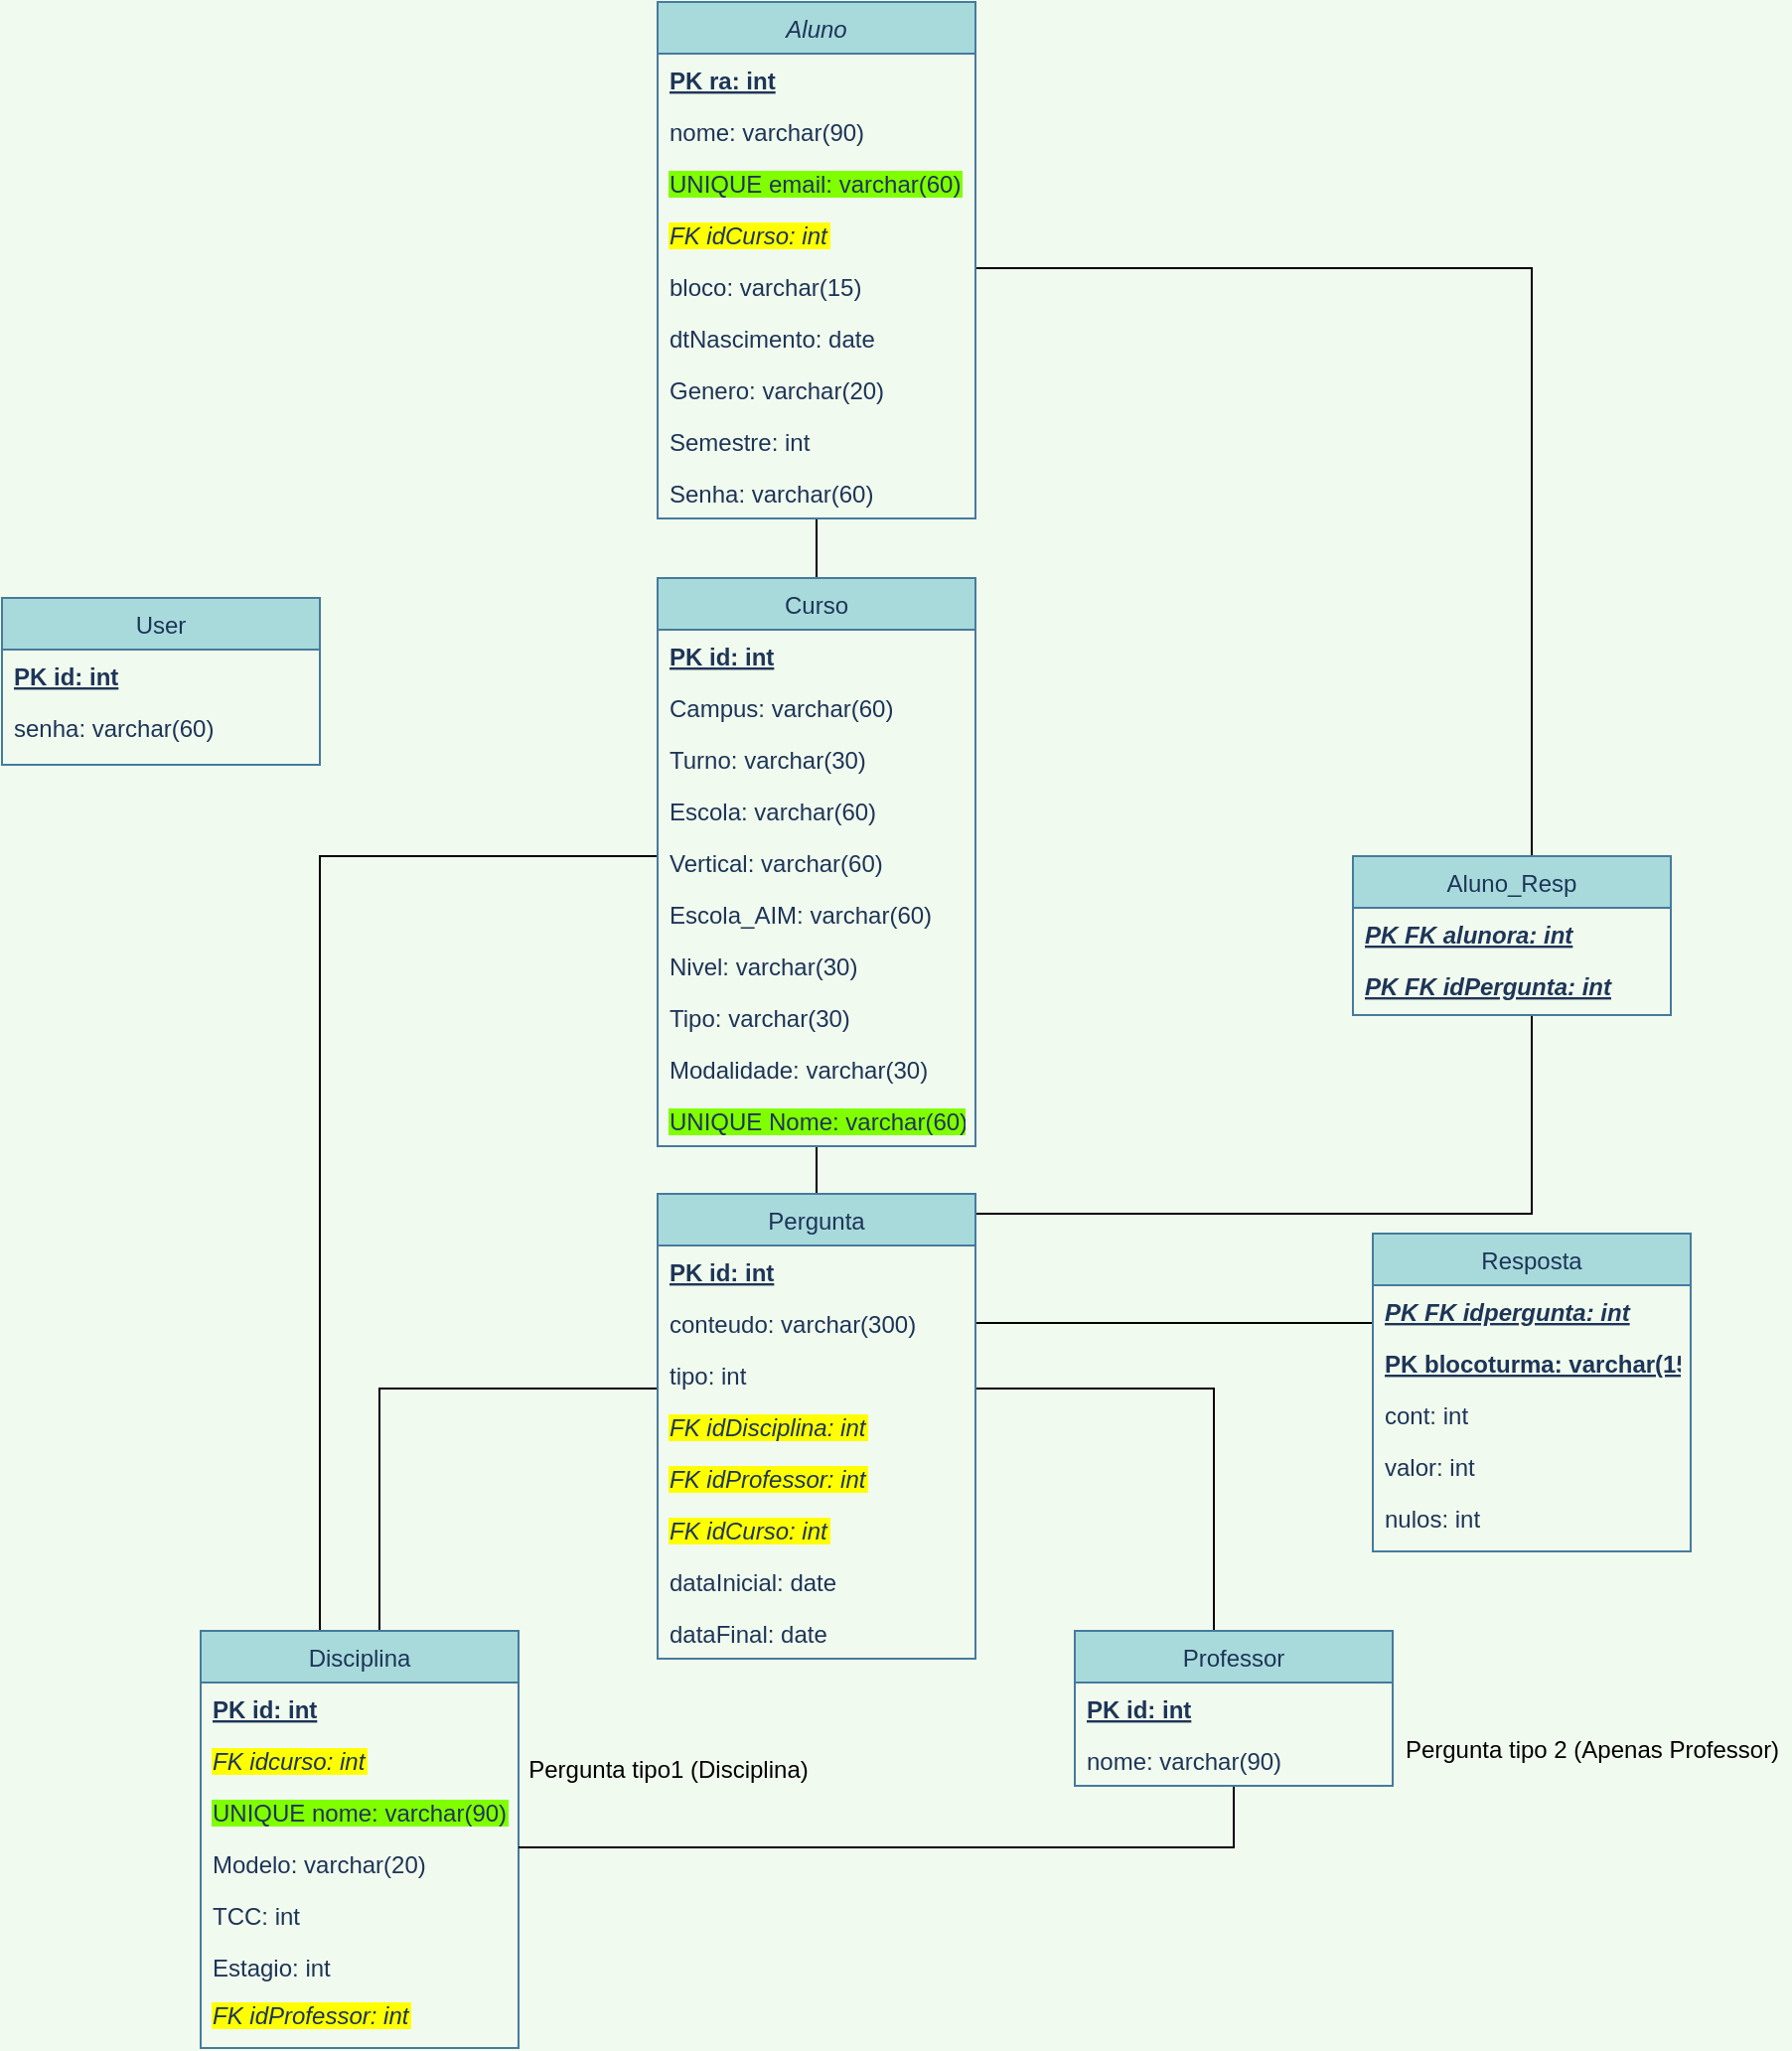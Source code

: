 <mxfile version="13.10.4" type="device"><diagram id="C5RBs43oDa-KdzZeNtuy" name="Page-1"><mxGraphModel dx="1865" dy="1725" grid="1" gridSize="10" guides="0" tooltips="1" connect="1" arrows="1" fold="1" page="1" pageScale="1" pageWidth="827" pageHeight="1169" background="#F1FAEE" math="0" shadow="0"><root><mxCell id="WIyWlLk6GJQsqaUBKTNV-0"/><mxCell id="WIyWlLk6GJQsqaUBKTNV-1" parent="WIyWlLk6GJQsqaUBKTNV-0"/><mxCell id="A9fQ-0MQuP0ulOr00Zv4-68" style="edgeStyle=orthogonalEdgeStyle;rounded=0;orthogonalLoop=1;jettySize=auto;html=1;endArrow=none;endFill=0;strokeColor=#000000;" parent="WIyWlLk6GJQsqaUBKTNV-1" source="zkfFHV4jXpPFQw0GAbJ--6" target="zkfFHV4jXpPFQw0GAbJ--0" edge="1"><mxGeometry relative="1" as="geometry"/></mxCell><mxCell id="A9fQ-0MQuP0ulOr00Zv4-51" style="edgeStyle=orthogonalEdgeStyle;rounded=0;orthogonalLoop=1;jettySize=auto;html=1;endArrow=none;endFill=0;" parent="WIyWlLk6GJQsqaUBKTNV-1" source="A9fQ-0MQuP0ulOr00Zv4-11" target="zkfFHV4jXpPFQw0GAbJ--6" edge="1"><mxGeometry relative="1" as="geometry"/></mxCell><mxCell id="A9fQ-0MQuP0ulOr00Zv4-52" style="edgeStyle=orthogonalEdgeStyle;rounded=0;orthogonalLoop=1;jettySize=auto;html=1;endArrow=none;endFill=0;" parent="WIyWlLk6GJQsqaUBKTNV-1" source="zkfFHV4jXpPFQw0GAbJ--13" target="A9fQ-0MQuP0ulOr00Zv4-11" edge="1"><mxGeometry relative="1" as="geometry"><Array as="points"><mxPoint x="130" y="398"/></Array></mxGeometry></mxCell><mxCell id="A9fQ-0MQuP0ulOr00Zv4-63" style="edgeStyle=orthogonalEdgeStyle;rounded=0;orthogonalLoop=1;jettySize=auto;html=1;endArrow=none;endFill=0;" parent="WIyWlLk6GJQsqaUBKTNV-1" source="zkfFHV4jXpPFQw0GAbJ--13" target="zkfFHV4jXpPFQw0GAbJ--6" edge="1"><mxGeometry relative="1" as="geometry"><Array as="points"><mxPoint x="100" y="130"/></Array></mxGeometry></mxCell><mxCell id="zkfFHV4jXpPFQw0GAbJ--13" value="Disciplina" style="swimlane;fontStyle=0;align=center;verticalAlign=top;childLayout=stackLayout;horizontal=1;startSize=26;horizontalStack=0;resizeParent=1;resizeLast=0;collapsible=1;marginBottom=0;rounded=0;shadow=0;strokeWidth=1;fillColor=#A8DADC;strokeColor=#457B9D;fontColor=#1D3557;" parent="WIyWlLk6GJQsqaUBKTNV-1" vertex="1"><mxGeometry x="40" y="520" width="160" height="210" as="geometry"><mxRectangle x="340" y="380" width="170" height="26" as="alternateBounds"/></mxGeometry></mxCell><mxCell id="zkfFHV4jXpPFQw0GAbJ--14" value="PK id: int" style="text;align=left;verticalAlign=top;spacingLeft=4;spacingRight=4;overflow=hidden;rotatable=0;points=[[0,0.5],[1,0.5]];portConstraint=eastwest;fontStyle=5;fontColor=#1D3557;" parent="zkfFHV4jXpPFQw0GAbJ--13" vertex="1"><mxGeometry y="26" width="160" height="26" as="geometry"/></mxCell><mxCell id="qgQVtLR5ymrbG51QLTiV-36" value="FK idcurso: int" style="text;align=left;verticalAlign=top;spacingLeft=4;spacingRight=4;overflow=hidden;rotatable=0;points=[[0,0.5],[1,0.5]];portConstraint=eastwest;fontStyle=2;fontColor=#1D3557;labelBackgroundColor=#FFFF00;" parent="zkfFHV4jXpPFQw0GAbJ--13" vertex="1"><mxGeometry y="52" width="160" height="26" as="geometry"/></mxCell><mxCell id="qgQVtLR5ymrbG51QLTiV-40" value="UNIQUE nome: varchar(90)" style="text;align=left;verticalAlign=top;spacingLeft=4;spacingRight=4;overflow=hidden;rotatable=0;points=[[0,0.5],[1,0.5]];portConstraint=eastwest;fontStyle=0;fontColor=#1D3557;labelBackgroundColor=#80FF00;" parent="zkfFHV4jXpPFQw0GAbJ--13" vertex="1"><mxGeometry y="78" width="160" height="26" as="geometry"/></mxCell><mxCell id="A9fQ-0MQuP0ulOr00Zv4-27" value="Modelo: varchar(20)" style="text;align=left;verticalAlign=top;spacingLeft=4;spacingRight=4;overflow=hidden;rotatable=0;points=[[0,0.5],[1,0.5]];portConstraint=eastwest;fontStyle=0;fontColor=#1D3557;" parent="zkfFHV4jXpPFQw0GAbJ--13" vertex="1"><mxGeometry y="104" width="160" height="26" as="geometry"/></mxCell><mxCell id="A9fQ-0MQuP0ulOr00Zv4-28" value="TCC: int" style="text;align=left;verticalAlign=top;spacingLeft=4;spacingRight=4;overflow=hidden;rotatable=0;points=[[0,0.5],[1,0.5]];portConstraint=eastwest;fontStyle=0;fontColor=#1D3557;" parent="zkfFHV4jXpPFQw0GAbJ--13" vertex="1"><mxGeometry y="130" width="160" height="26" as="geometry"/></mxCell><mxCell id="A9fQ-0MQuP0ulOr00Zv4-29" value="Estagio: int" style="text;align=left;verticalAlign=top;spacingLeft=4;spacingRight=4;overflow=hidden;rotatable=0;points=[[0,0.5],[1,0.5]];portConstraint=eastwest;fontStyle=0;fontColor=#1D3557;" parent="zkfFHV4jXpPFQw0GAbJ--13" vertex="1"><mxGeometry y="156" width="160" height="24" as="geometry"/></mxCell><mxCell id="A9fQ-0MQuP0ulOr00Zv4-31" value="FK idProfessor: int" style="text;align=left;verticalAlign=top;spacingLeft=4;spacingRight=4;overflow=hidden;rotatable=0;points=[[0,0.5],[1,0.5]];portConstraint=eastwest;fontStyle=2;fontColor=#1D3557;labelBackgroundColor=#FFFF00;" parent="zkfFHV4jXpPFQw0GAbJ--13" vertex="1"><mxGeometry y="180" width="160" height="24" as="geometry"/></mxCell><mxCell id="A9fQ-0MQuP0ulOr00Zv4-53" value="Pergunta tipo1 (Disciplina)" style="text;html=1;align=center;verticalAlign=middle;resizable=0;points=[];autosize=1;" parent="WIyWlLk6GJQsqaUBKTNV-1" vertex="1"><mxGeometry x="200" y="580" width="150" height="20" as="geometry"/></mxCell><mxCell id="A9fQ-0MQuP0ulOr00Zv4-54" style="edgeStyle=orthogonalEdgeStyle;rounded=0;orthogonalLoop=1;jettySize=auto;html=1;endArrow=none;endFill=0;" parent="WIyWlLk6GJQsqaUBKTNV-1" source="A9fQ-0MQuP0ulOr00Zv4-3" target="A9fQ-0MQuP0ulOr00Zv4-11" edge="1"><mxGeometry relative="1" as="geometry"><Array as="points"><mxPoint x="550" y="398"/></Array></mxGeometry></mxCell><mxCell id="A9fQ-0MQuP0ulOr00Zv4-56" style="edgeStyle=orthogonalEdgeStyle;rounded=0;orthogonalLoop=1;jettySize=auto;html=1;endArrow=none;endFill=0;" parent="WIyWlLk6GJQsqaUBKTNV-1" source="A9fQ-0MQuP0ulOr00Zv4-3" target="zkfFHV4jXpPFQw0GAbJ--13" edge="1"><mxGeometry relative="1" as="geometry"><Array as="points"><mxPoint x="270" y="629"/><mxPoint x="270" y="629"/></Array></mxGeometry></mxCell><mxCell id="A9fQ-0MQuP0ulOr00Zv4-55" value="Pergunta tipo 2 (Apenas Professor)" style="text;html=1;align=center;verticalAlign=middle;resizable=0;points=[];autosize=1;" parent="WIyWlLk6GJQsqaUBKTNV-1" vertex="1"><mxGeometry x="640" y="570" width="200" height="20" as="geometry"/></mxCell><mxCell id="A9fQ-0MQuP0ulOr00Zv4-3" value="Professor" style="swimlane;fontStyle=0;align=center;verticalAlign=top;childLayout=stackLayout;horizontal=1;startSize=26;horizontalStack=0;resizeParent=1;resizeLast=0;collapsible=1;marginBottom=0;rounded=0;shadow=0;strokeWidth=1;fillColor=#A8DADC;strokeColor=#457B9D;fontColor=#1D3557;" parent="WIyWlLk6GJQsqaUBKTNV-1" vertex="1"><mxGeometry x="480" y="520" width="160" height="78" as="geometry"><mxRectangle x="130" y="380" width="160" height="26" as="alternateBounds"/></mxGeometry></mxCell><mxCell id="A9fQ-0MQuP0ulOr00Zv4-4" value="PK id: int" style="text;align=left;verticalAlign=top;spacingLeft=4;spacingRight=4;overflow=hidden;rotatable=0;points=[[0,0.5],[1,0.5]];portConstraint=eastwest;fontStyle=5;fontColor=#1D3557;" parent="A9fQ-0MQuP0ulOr00Zv4-3" vertex="1"><mxGeometry y="26" width="160" height="26" as="geometry"/></mxCell><mxCell id="A9fQ-0MQuP0ulOr00Zv4-5" value="nome: varchar(90)" style="text;align=left;verticalAlign=top;spacingLeft=4;spacingRight=4;overflow=hidden;rotatable=0;points=[[0,0.5],[1,0.5]];portConstraint=eastwest;fontStyle=0;fontColor=#1D3557;" parent="A9fQ-0MQuP0ulOr00Zv4-3" vertex="1"><mxGeometry y="52" width="160" height="26" as="geometry"/></mxCell><mxCell id="A9fQ-0MQuP0ulOr00Zv4-57" style="edgeStyle=orthogonalEdgeStyle;rounded=0;orthogonalLoop=1;jettySize=auto;html=1;endArrow=none;endFill=0;" parent="WIyWlLk6GJQsqaUBKTNV-1" source="A9fQ-0MQuP0ulOr00Zv4-14" target="qgQVtLR5ymrbG51QLTiV-20" edge="1"><mxGeometry relative="1" as="geometry"><Array as="points"><mxPoint x="580" y="365"/><mxPoint x="580" y="365"/></Array></mxGeometry></mxCell><mxCell id="A9fQ-0MQuP0ulOr00Zv4-67" style="edgeStyle=orthogonalEdgeStyle;rounded=0;orthogonalLoop=1;jettySize=auto;html=1;endArrow=none;endFill=0;" parent="WIyWlLk6GJQsqaUBKTNV-1" source="qgQVtLR5ymrbG51QLTiV-28" target="zkfFHV4jXpPFQw0GAbJ--0" edge="1"><mxGeometry relative="1" as="geometry"><Array as="points"><mxPoint x="710" y="-166"/></Array></mxGeometry></mxCell><mxCell id="A9fQ-0MQuP0ulOr00Zv4-69" style="edgeStyle=orthogonalEdgeStyle;rounded=0;orthogonalLoop=1;jettySize=auto;html=1;endArrow=none;endFill=0;strokeColor=#000000;" parent="WIyWlLk6GJQsqaUBKTNV-1" source="A9fQ-0MQuP0ulOr00Zv4-11" target="qgQVtLR5ymrbG51QLTiV-28" edge="1"><mxGeometry relative="1" as="geometry"><Array as="points"><mxPoint x="710" y="310"/></Array></mxGeometry></mxCell><mxCell id="A9fQ-0MQuP0ulOr00Zv4-11" value="Pergunta" style="swimlane;fontStyle=0;align=center;verticalAlign=top;childLayout=stackLayout;horizontal=1;startSize=26;horizontalStack=0;resizeParent=1;resizeLast=0;collapsible=1;marginBottom=0;rounded=0;shadow=0;strokeWidth=1;fillColor=#A8DADC;strokeColor=#457B9D;fontColor=#1D3557;" parent="WIyWlLk6GJQsqaUBKTNV-1" vertex="1"><mxGeometry x="270" y="300" width="160" height="234" as="geometry"><mxRectangle x="550" y="140" width="160" height="26" as="alternateBounds"/></mxGeometry></mxCell><mxCell id="A9fQ-0MQuP0ulOr00Zv4-12" value="PK id: int" style="text;align=left;verticalAlign=top;spacingLeft=4;spacingRight=4;overflow=hidden;rotatable=0;points=[[0,0.5],[1,0.5]];portConstraint=eastwest;fontStyle=5;fontColor=#1D3557;" parent="A9fQ-0MQuP0ulOr00Zv4-11" vertex="1"><mxGeometry y="26" width="160" height="26" as="geometry"/></mxCell><mxCell id="A9fQ-0MQuP0ulOr00Zv4-14" value="conteudo: varchar(300)" style="text;align=left;verticalAlign=top;spacingLeft=4;spacingRight=4;overflow=hidden;rotatable=0;points=[[0,0.5],[1,0.5]];portConstraint=eastwest;fontStyle=0;fontColor=#1D3557;" parent="A9fQ-0MQuP0ulOr00Zv4-11" vertex="1"><mxGeometry y="52" width="160" height="26" as="geometry"/></mxCell><mxCell id="A9fQ-0MQuP0ulOr00Zv4-23" value="tipo: int" style="text;align=left;verticalAlign=top;spacingLeft=4;spacingRight=4;overflow=hidden;rotatable=0;points=[[0,0.5],[1,0.5]];portConstraint=eastwest;fontStyle=0;fontColor=#1D3557;" parent="A9fQ-0MQuP0ulOr00Zv4-11" vertex="1"><mxGeometry y="78" width="160" height="26" as="geometry"/></mxCell><mxCell id="A9fQ-0MQuP0ulOr00Zv4-24" value="FK idDisciplina: int" style="text;align=left;verticalAlign=top;spacingLeft=4;spacingRight=4;overflow=hidden;rotatable=0;points=[[0,0.5],[1,0.5]];portConstraint=eastwest;fontStyle=2;fontColor=#1D3557;labelBackgroundColor=#FFFF00;" parent="A9fQ-0MQuP0ulOr00Zv4-11" vertex="1"><mxGeometry y="104" width="160" height="26" as="geometry"/></mxCell><mxCell id="A9fQ-0MQuP0ulOr00Zv4-25" value="FK idProfessor: int" style="text;align=left;verticalAlign=top;spacingLeft=4;spacingRight=4;overflow=hidden;rotatable=0;points=[[0,0.5],[1,0.5]];portConstraint=eastwest;fontStyle=2;fontColor=#1D3557;labelBackgroundColor=#FFFF00;" parent="A9fQ-0MQuP0ulOr00Zv4-11" vertex="1"><mxGeometry y="130" width="160" height="26" as="geometry"/></mxCell><mxCell id="A9fQ-0MQuP0ulOr00Zv4-62" value="FK idCurso: int" style="text;align=left;verticalAlign=top;spacingLeft=4;spacingRight=4;overflow=hidden;rotatable=0;points=[[0,0.5],[1,0.5]];portConstraint=eastwest;fontStyle=2;fontColor=#1D3557;labelBackgroundColor=#FFFF00;" parent="A9fQ-0MQuP0ulOr00Zv4-11" vertex="1"><mxGeometry y="156" width="160" height="26" as="geometry"/></mxCell><mxCell id="eNwRvV-ETWDzRGEzy4TB-0" value="dataInicial: date" style="text;align=left;verticalAlign=top;spacingLeft=4;spacingRight=4;overflow=hidden;rotatable=0;points=[[0,0.5],[1,0.5]];portConstraint=eastwest;fontStyle=0;fontColor=#1D3557;" parent="A9fQ-0MQuP0ulOr00Zv4-11" vertex="1"><mxGeometry y="182" width="160" height="26" as="geometry"/></mxCell><mxCell id="L1ZZv83-XxcYV0Loctwv-1" value="dataFinal: date" style="text;align=left;verticalAlign=top;spacingLeft=4;spacingRight=4;overflow=hidden;rotatable=0;points=[[0,0.5],[1,0.5]];portConstraint=eastwest;fontStyle=0;fontColor=#1D3557;" parent="A9fQ-0MQuP0ulOr00Zv4-11" vertex="1"><mxGeometry y="208" width="160" height="26" as="geometry"/></mxCell><mxCell id="zkfFHV4jXpPFQw0GAbJ--0" value="Aluno" style="swimlane;fontStyle=2;align=center;verticalAlign=top;childLayout=stackLayout;horizontal=1;startSize=26;horizontalStack=0;resizeParent=1;resizeLast=0;collapsible=1;marginBottom=0;rounded=0;shadow=0;strokeWidth=1;fillColor=#A8DADC;strokeColor=#457B9D;fontColor=#1D3557;" parent="WIyWlLk6GJQsqaUBKTNV-1" vertex="1"><mxGeometry x="270" y="-300" width="160" height="260" as="geometry"><mxRectangle x="230" y="140" width="160" height="26" as="alternateBounds"/></mxGeometry></mxCell><mxCell id="zkfFHV4jXpPFQw0GAbJ--1" value="PK ra: int" style="text;align=left;verticalAlign=top;spacingLeft=4;spacingRight=4;overflow=hidden;rotatable=0;points=[[0,0.5],[1,0.5]];portConstraint=eastwest;fontStyle=5;fontColor=#1D3557;" parent="zkfFHV4jXpPFQw0GAbJ--0" vertex="1"><mxGeometry y="26" width="160" height="26" as="geometry"/></mxCell><mxCell id="zkfFHV4jXpPFQw0GAbJ--2" value="nome: varchar(90)" style="text;align=left;verticalAlign=top;spacingLeft=4;spacingRight=4;overflow=hidden;rotatable=0;points=[[0,0.5],[1,0.5]];portConstraint=eastwest;rounded=0;shadow=0;html=0;fontColor=#1D3557;" parent="zkfFHV4jXpPFQw0GAbJ--0" vertex="1"><mxGeometry y="52" width="160" height="26" as="geometry"/></mxCell><mxCell id="zkfFHV4jXpPFQw0GAbJ--3" value="UNIQUE email: varchar(60)" style="text;align=left;verticalAlign=top;spacingLeft=4;spacingRight=4;overflow=hidden;rotatable=0;points=[[0,0.5],[1,0.5]];portConstraint=eastwest;rounded=0;shadow=0;html=0;fontColor=#1D3557;labelBackgroundColor=#80FF00;" parent="zkfFHV4jXpPFQw0GAbJ--0" vertex="1"><mxGeometry y="78" width="160" height="26" as="geometry"/></mxCell><mxCell id="qgQVtLR5ymrbG51QLTiV-0" value="FK idCurso: int" style="text;align=left;verticalAlign=top;spacingLeft=4;spacingRight=4;overflow=hidden;rotatable=0;points=[[0,0.5],[1,0.5]];portConstraint=eastwest;rounded=0;shadow=0;html=0;fontColor=#1D3557;fontStyle=2;labelBackgroundColor=#FFFF00;" parent="zkfFHV4jXpPFQw0GAbJ--0" vertex="1"><mxGeometry y="104" width="160" height="26" as="geometry"/></mxCell><mxCell id="qgQVtLR5ymrbG51QLTiV-1" value="bloco: varchar(15)" style="text;align=left;verticalAlign=top;spacingLeft=4;spacingRight=4;overflow=hidden;rotatable=0;points=[[0,0.5],[1,0.5]];portConstraint=eastwest;rounded=0;shadow=0;html=0;fontStyle=0;fontColor=#1D3557;" parent="zkfFHV4jXpPFQw0GAbJ--0" vertex="1"><mxGeometry y="130" width="160" height="26" as="geometry"/></mxCell><mxCell id="A9fQ-0MQuP0ulOr00Zv4-38" value="dtNascimento: date" style="text;align=left;verticalAlign=top;spacingLeft=4;spacingRight=4;overflow=hidden;rotatable=0;points=[[0,0.5],[1,0.5]];portConstraint=eastwest;rounded=0;shadow=0;html=0;fontStyle=0;fontColor=#1D3557;" parent="zkfFHV4jXpPFQw0GAbJ--0" vertex="1"><mxGeometry y="156" width="160" height="26" as="geometry"/></mxCell><mxCell id="A9fQ-0MQuP0ulOr00Zv4-39" value="Genero: varchar(20)" style="text;align=left;verticalAlign=top;spacingLeft=4;spacingRight=4;overflow=hidden;rotatable=0;points=[[0,0.5],[1,0.5]];portConstraint=eastwest;rounded=0;shadow=0;html=0;fontStyle=0;fontColor=#1D3557;" parent="zkfFHV4jXpPFQw0GAbJ--0" vertex="1"><mxGeometry y="182" width="160" height="26" as="geometry"/></mxCell><mxCell id="ZvzuAgYi0sTSDlKAAjw8-0" value="Semestre: int" style="text;align=left;verticalAlign=top;spacingLeft=4;spacingRight=4;overflow=hidden;rotatable=0;points=[[0,0.5],[1,0.5]];portConstraint=eastwest;rounded=0;shadow=0;html=0;fontStyle=0;fontColor=#1D3557;" parent="zkfFHV4jXpPFQw0GAbJ--0" vertex="1"><mxGeometry y="208" width="160" height="26" as="geometry"/></mxCell><mxCell id="L1ZZv83-XxcYV0Loctwv-0" value="Senha: varchar(60)" style="text;align=left;verticalAlign=top;spacingLeft=4;spacingRight=4;overflow=hidden;rotatable=0;points=[[0,0.5],[1,0.5]];portConstraint=eastwest;rounded=0;shadow=0;html=0;fontStyle=0;fontColor=#1D3557;" parent="zkfFHV4jXpPFQw0GAbJ--0" vertex="1"><mxGeometry y="234" width="160" height="26" as="geometry"/></mxCell><mxCell id="qgQVtLR5ymrbG51QLTiV-49" value="User" style="swimlane;fontStyle=0;align=center;verticalAlign=top;childLayout=stackLayout;horizontal=1;startSize=26;horizontalStack=0;resizeParent=1;resizeLast=0;collapsible=1;marginBottom=0;rounded=0;shadow=0;strokeWidth=1;fillColor=#A8DADC;strokeColor=#457B9D;fontColor=#1D3557;" parent="WIyWlLk6GJQsqaUBKTNV-1" vertex="1"><mxGeometry x="-60" width="160" height="84" as="geometry"><mxRectangle x="550" y="140" width="160" height="26" as="alternateBounds"/></mxGeometry></mxCell><mxCell id="qgQVtLR5ymrbG51QLTiV-50" value="PK id: int" style="text;align=left;verticalAlign=top;spacingLeft=4;spacingRight=4;overflow=hidden;rotatable=0;points=[[0,0.5],[1,0.5]];portConstraint=eastwest;fontStyle=5;fontColor=#1D3557;" parent="qgQVtLR5ymrbG51QLTiV-49" vertex="1"><mxGeometry y="26" width="160" height="26" as="geometry"/></mxCell><mxCell id="qgQVtLR5ymrbG51QLTiV-51" value="senha: varchar(60)" style="text;align=left;verticalAlign=top;spacingLeft=4;spacingRight=4;overflow=hidden;rotatable=0;points=[[0,0.5],[1,0.5]];portConstraint=eastwest;rounded=0;shadow=0;html=0;fontStyle=0;fontColor=#1D3557;" parent="qgQVtLR5ymrbG51QLTiV-49" vertex="1"><mxGeometry y="52" width="160" height="26" as="geometry"/></mxCell><mxCell id="qgQVtLR5ymrbG51QLTiV-20" value="Resposta" style="swimlane;fontStyle=0;align=center;verticalAlign=top;childLayout=stackLayout;horizontal=1;startSize=26;horizontalStack=0;resizeParent=1;resizeLast=0;collapsible=1;marginBottom=0;rounded=0;shadow=0;strokeWidth=1;fillColor=#A8DADC;strokeColor=#457B9D;fontColor=#1D3557;" parent="WIyWlLk6GJQsqaUBKTNV-1" vertex="1"><mxGeometry x="630" y="320" width="160" height="160" as="geometry"><mxRectangle x="550" y="140" width="160" height="26" as="alternateBounds"/></mxGeometry></mxCell><mxCell id="qgQVtLR5ymrbG51QLTiV-22" value="PK FK idpergunta: int" style="text;align=left;verticalAlign=top;spacingLeft=4;spacingRight=4;overflow=hidden;rotatable=0;points=[[0,0.5],[1,0.5]];portConstraint=eastwest;rounded=0;shadow=0;html=0;fontColor=#1D3557;fontStyle=7" parent="qgQVtLR5ymrbG51QLTiV-20" vertex="1"><mxGeometry y="26" width="160" height="26" as="geometry"/></mxCell><mxCell id="qgQVtLR5ymrbG51QLTiV-73" value="PK blocoturma: varchar(15)" style="text;align=left;verticalAlign=top;spacingLeft=4;spacingRight=4;overflow=hidden;rotatable=0;points=[[0,0.5],[1,0.5]];portConstraint=eastwest;rounded=0;shadow=0;html=0;fontColor=#1D3557;fontStyle=5" parent="qgQVtLR5ymrbG51QLTiV-20" vertex="1"><mxGeometry y="52" width="160" height="26" as="geometry"/></mxCell><mxCell id="qgQVtLR5ymrbG51QLTiV-75" value="cont: int" style="text;align=left;verticalAlign=top;spacingLeft=4;spacingRight=4;overflow=hidden;rotatable=0;points=[[0,0.5],[1,0.5]];portConstraint=eastwest;rounded=0;shadow=0;html=0;fontColor=#1D3557;" parent="qgQVtLR5ymrbG51QLTiV-20" vertex="1"><mxGeometry y="78" width="160" height="26" as="geometry"/></mxCell><mxCell id="qgQVtLR5ymrbG51QLTiV-77" value="valor: int" style="text;align=left;verticalAlign=top;spacingLeft=4;spacingRight=4;overflow=hidden;rotatable=0;points=[[0,0.5],[1,0.5]];portConstraint=eastwest;rounded=0;shadow=0;html=0;fontColor=#1D3557;" parent="qgQVtLR5ymrbG51QLTiV-20" vertex="1"><mxGeometry y="104" width="160" height="26" as="geometry"/></mxCell><mxCell id="2eAJAVkninH1H6bIaDsR-0" value="nulos: int" style="text;align=left;verticalAlign=top;spacingLeft=4;spacingRight=4;overflow=hidden;rotatable=0;points=[[0,0.5],[1,0.5]];portConstraint=eastwest;rounded=0;shadow=0;html=0;fontColor=#1D3557;" parent="qgQVtLR5ymrbG51QLTiV-20" vertex="1"><mxGeometry y="130" width="160" height="26" as="geometry"/></mxCell><mxCell id="zkfFHV4jXpPFQw0GAbJ--6" value="Curso" style="swimlane;fontStyle=0;align=center;verticalAlign=top;childLayout=stackLayout;horizontal=1;startSize=26;horizontalStack=0;resizeParent=1;resizeLast=0;collapsible=1;marginBottom=0;rounded=0;shadow=0;strokeWidth=1;fillColor=#A8DADC;strokeColor=#457B9D;fontColor=#1D3557;" parent="WIyWlLk6GJQsqaUBKTNV-1" vertex="1"><mxGeometry x="270" y="-10" width="160" height="286" as="geometry"><mxRectangle x="130" y="380" width="160" height="26" as="alternateBounds"/></mxGeometry></mxCell><mxCell id="zkfFHV4jXpPFQw0GAbJ--7" value="PK id: int" style="text;align=left;verticalAlign=top;spacingLeft=4;spacingRight=4;overflow=hidden;rotatable=0;points=[[0,0.5],[1,0.5]];portConstraint=eastwest;fontStyle=5;fontColor=#1D3557;" parent="zkfFHV4jXpPFQw0GAbJ--6" vertex="1"><mxGeometry y="26" width="160" height="26" as="geometry"/></mxCell><mxCell id="qgQVtLR5ymrbG51QLTiV-60" value="Campus: varchar(60)" style="text;align=left;verticalAlign=top;spacingLeft=4;spacingRight=4;overflow=hidden;rotatable=0;points=[[0,0.5],[1,0.5]];portConstraint=eastwest;fontStyle=0;fontColor=#1D3557;" parent="zkfFHV4jXpPFQw0GAbJ--6" vertex="1"><mxGeometry y="52" width="160" height="26" as="geometry"/></mxCell><mxCell id="A9fQ-0MQuP0ulOr00Zv4-43" value="Turno: varchar(30)" style="text;align=left;verticalAlign=top;spacingLeft=4;spacingRight=4;overflow=hidden;rotatable=0;points=[[0,0.5],[1,0.5]];portConstraint=eastwest;fontStyle=0;fontColor=#1D3557;" parent="zkfFHV4jXpPFQw0GAbJ--6" vertex="1"><mxGeometry y="78" width="160" height="26" as="geometry"/></mxCell><mxCell id="A9fQ-0MQuP0ulOr00Zv4-44" value="Escola: varchar(60)" style="text;align=left;verticalAlign=top;spacingLeft=4;spacingRight=4;overflow=hidden;rotatable=0;points=[[0,0.5],[1,0.5]];portConstraint=eastwest;fontStyle=0;fontColor=#1D3557;" parent="zkfFHV4jXpPFQw0GAbJ--6" vertex="1"><mxGeometry y="104" width="160" height="26" as="geometry"/></mxCell><mxCell id="A9fQ-0MQuP0ulOr00Zv4-45" value="Vertical: varchar(60)" style="text;align=left;verticalAlign=top;spacingLeft=4;spacingRight=4;overflow=hidden;rotatable=0;points=[[0,0.5],[1,0.5]];portConstraint=eastwest;fontStyle=0;fontColor=#1D3557;" parent="zkfFHV4jXpPFQw0GAbJ--6" vertex="1"><mxGeometry y="130" width="160" height="26" as="geometry"/></mxCell><mxCell id="A9fQ-0MQuP0ulOr00Zv4-46" value="Escola_AIM: varchar(60)" style="text;align=left;verticalAlign=top;spacingLeft=4;spacingRight=4;overflow=hidden;rotatable=0;points=[[0,0.5],[1,0.5]];portConstraint=eastwest;fontStyle=0;fontColor=#1D3557;" parent="zkfFHV4jXpPFQw0GAbJ--6" vertex="1"><mxGeometry y="156" width="160" height="26" as="geometry"/></mxCell><mxCell id="A9fQ-0MQuP0ulOr00Zv4-47" value="Nivel: varchar(30)" style="text;align=left;verticalAlign=top;spacingLeft=4;spacingRight=4;overflow=hidden;rotatable=0;points=[[0,0.5],[1,0.5]];portConstraint=eastwest;fontStyle=0;fontColor=#1D3557;" parent="zkfFHV4jXpPFQw0GAbJ--6" vertex="1"><mxGeometry y="182" width="160" height="26" as="geometry"/></mxCell><mxCell id="A9fQ-0MQuP0ulOr00Zv4-48" value="Tipo: varchar(30)" style="text;align=left;verticalAlign=top;spacingLeft=4;spacingRight=4;overflow=hidden;rotatable=0;points=[[0,0.5],[1,0.5]];portConstraint=eastwest;fontStyle=0;fontColor=#1D3557;" parent="zkfFHV4jXpPFQw0GAbJ--6" vertex="1"><mxGeometry y="208" width="160" height="26" as="geometry"/></mxCell><mxCell id="A9fQ-0MQuP0ulOr00Zv4-49" value="Modalidade: varchar(30)" style="text;align=left;verticalAlign=top;spacingLeft=4;spacingRight=4;overflow=hidden;rotatable=0;points=[[0,0.5],[1,0.5]];portConstraint=eastwest;fontStyle=0;fontColor=#1D3557;" parent="zkfFHV4jXpPFQw0GAbJ--6" vertex="1"><mxGeometry y="234" width="160" height="26" as="geometry"/></mxCell><mxCell id="eNwRvV-ETWDzRGEzy4TB-1" value="UNIQUE Nome: varchar(60)" style="text;align=left;verticalAlign=top;spacingLeft=4;spacingRight=4;overflow=hidden;rotatable=0;points=[[0,0.5],[1,0.5]];portConstraint=eastwest;fontStyle=0;fontColor=#1D3557;labelBackgroundColor=#80FF00;" parent="zkfFHV4jXpPFQw0GAbJ--6" vertex="1"><mxGeometry y="260" width="160" height="26" as="geometry"/></mxCell><mxCell id="qgQVtLR5ymrbG51QLTiV-28" value="Aluno_Resp" style="swimlane;fontStyle=0;align=center;verticalAlign=top;childLayout=stackLayout;horizontal=1;startSize=26;horizontalStack=0;resizeParent=1;resizeLast=0;collapsible=1;marginBottom=0;rounded=0;shadow=0;strokeWidth=1;fillColor=#A8DADC;strokeColor=#457B9D;fontColor=#1D3557;" parent="WIyWlLk6GJQsqaUBKTNV-1" vertex="1"><mxGeometry x="620" y="130" width="160" height="80" as="geometry"><mxRectangle x="550" y="140" width="160" height="26" as="alternateBounds"/></mxGeometry></mxCell><mxCell id="qgQVtLR5ymrbG51QLTiV-29" value="PK FK alunora: int" style="text;align=left;verticalAlign=top;spacingLeft=4;spacingRight=4;overflow=hidden;rotatable=0;points=[[0,0.5],[1,0.5]];portConstraint=eastwest;fontStyle=7;fontColor=#1D3557;" parent="qgQVtLR5ymrbG51QLTiV-28" vertex="1"><mxGeometry y="26" width="160" height="26" as="geometry"/></mxCell><mxCell id="qgQVtLR5ymrbG51QLTiV-30" value="PK FK idPergunta: int" style="text;align=left;verticalAlign=top;spacingLeft=4;spacingRight=4;overflow=hidden;rotatable=0;points=[[0,0.5],[1,0.5]];portConstraint=eastwest;rounded=0;shadow=0;html=0;fontStyle=7;fontColor=#1D3557;" parent="qgQVtLR5ymrbG51QLTiV-28" vertex="1"><mxGeometry y="52" width="160" height="26" as="geometry"/></mxCell></root></mxGraphModel></diagram></mxfile>